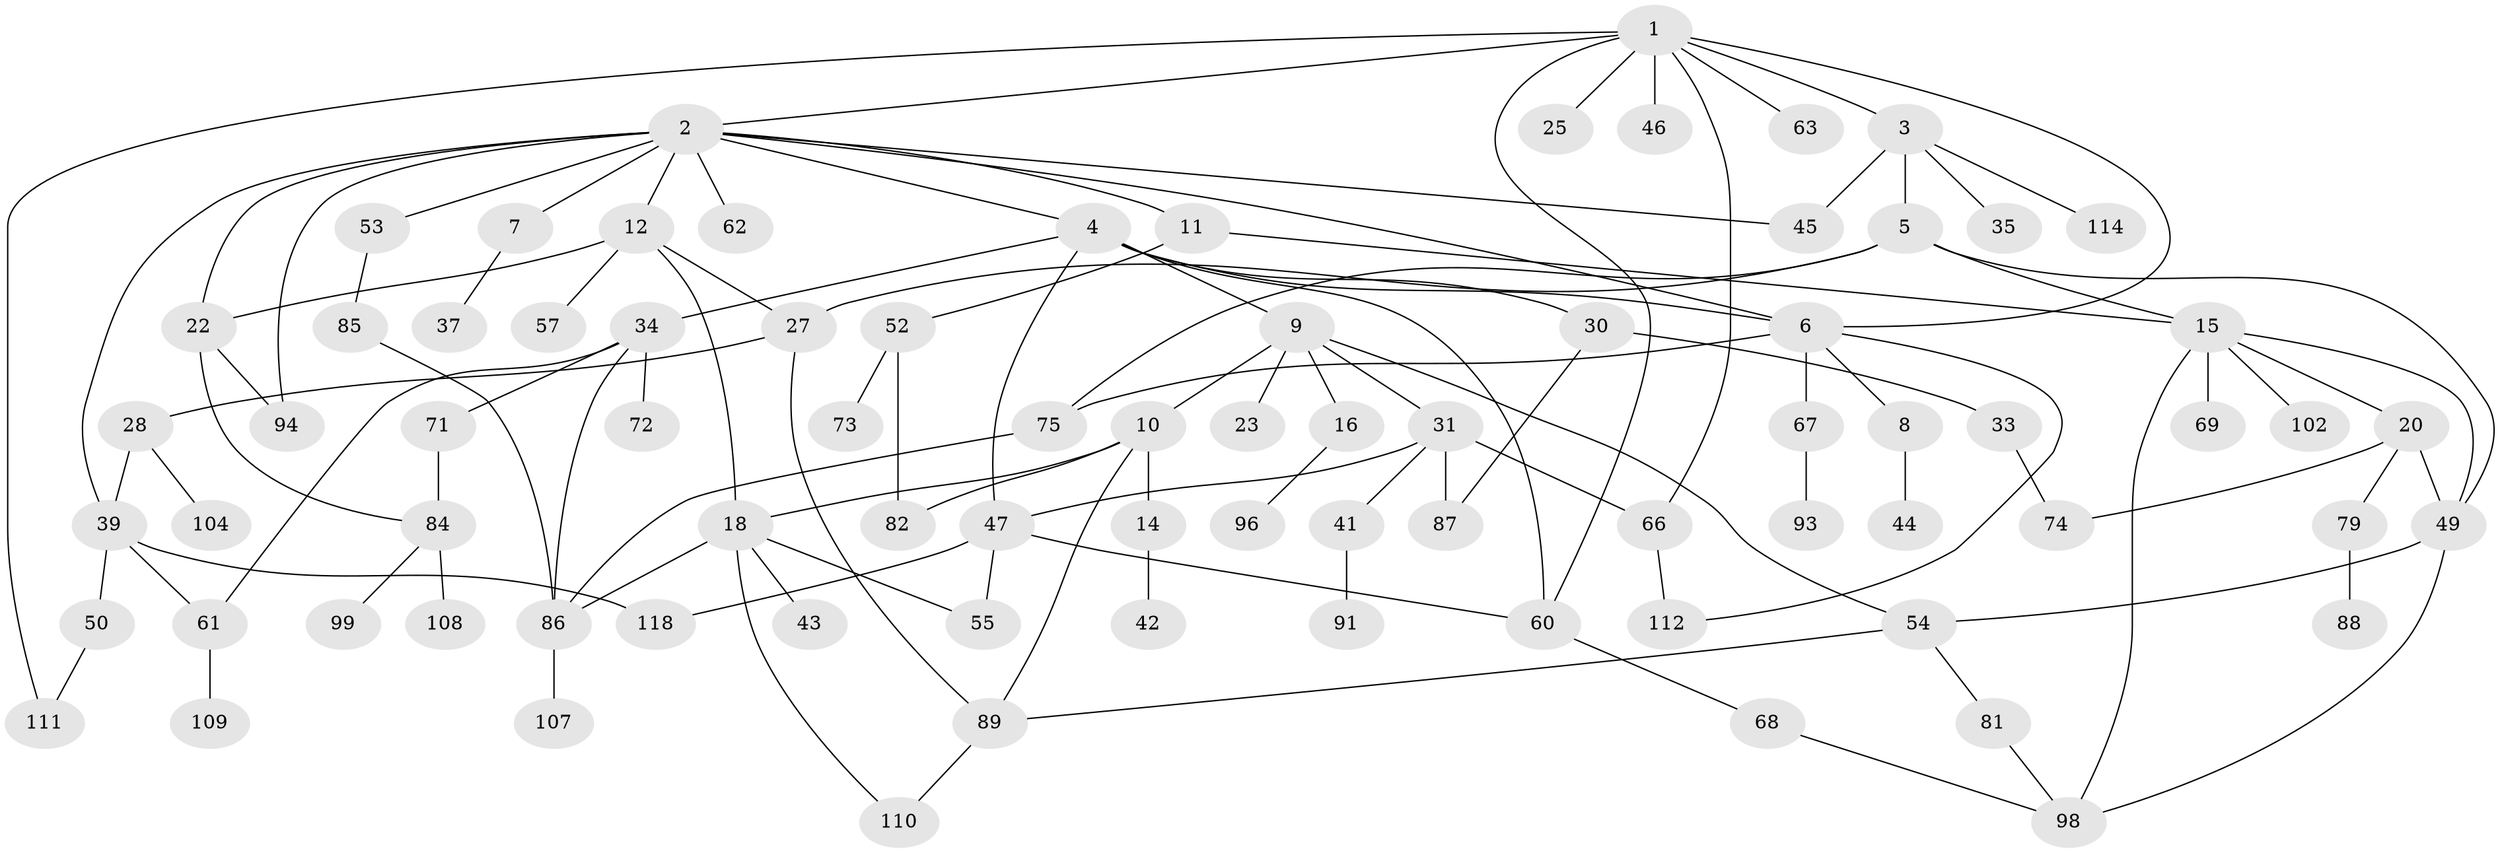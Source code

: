 // original degree distribution, {7: 0.025210084033613446, 11: 0.008403361344537815, 5: 0.05042016806722689, 4: 0.11764705882352941, 3: 0.20168067226890757, 6: 0.01680672268907563, 2: 0.31092436974789917, 1: 0.2689075630252101}
// Generated by graph-tools (version 1.1) at 2025/41/03/06/25 10:41:29]
// undirected, 81 vertices, 115 edges
graph export_dot {
graph [start="1"]
  node [color=gray90,style=filled];
  1 [super="+32"];
  2 [super="+13"];
  3 [super="+97"];
  4 [super="+21"];
  5 [super="+17"];
  6 [super="+29"];
  7 [super="+26"];
  8;
  9 [super="+119"];
  10 [super="+59"];
  11;
  12 [super="+24"];
  14;
  15 [super="+19"];
  16 [super="+100"];
  18 [super="+106"];
  20 [super="+78"];
  22 [super="+51"];
  23;
  25;
  27 [super="+36"];
  28 [super="+58"];
  30 [super="+40"];
  31 [super="+38"];
  33;
  34 [super="+56"];
  35;
  37;
  39 [super="+83"];
  41 [super="+77"];
  42 [super="+64"];
  43;
  44;
  45 [super="+80"];
  46;
  47 [super="+48"];
  49 [super="+70"];
  50;
  52 [super="+65"];
  53;
  54 [super="+103"];
  55;
  57;
  60 [super="+101"];
  61 [super="+115"];
  62;
  63;
  66 [super="+76"];
  67;
  68;
  69;
  71 [super="+105"];
  72;
  73 [super="+116"];
  74;
  75 [super="+113"];
  79;
  81;
  82;
  84 [super="+90"];
  85;
  86 [super="+92"];
  87;
  88;
  89 [super="+95"];
  91;
  93;
  94;
  96;
  98 [super="+117"];
  99;
  102;
  104;
  107;
  108;
  109;
  110;
  111;
  112;
  114;
  118;
  1 -- 2;
  1 -- 3;
  1 -- 6;
  1 -- 25;
  1 -- 60;
  1 -- 111;
  1 -- 66;
  1 -- 46;
  1 -- 63;
  2 -- 4;
  2 -- 7;
  2 -- 11;
  2 -- 12;
  2 -- 39;
  2 -- 45;
  2 -- 62;
  2 -- 94;
  2 -- 53;
  2 -- 22;
  2 -- 6;
  3 -- 5;
  3 -- 35;
  3 -- 114;
  3 -- 45;
  4 -- 9;
  4 -- 34;
  4 -- 6;
  4 -- 30;
  4 -- 47;
  4 -- 60;
  5 -- 27;
  5 -- 49;
  5 -- 75;
  5 -- 15;
  6 -- 8;
  6 -- 67;
  6 -- 75;
  6 -- 112;
  7 -- 37;
  8 -- 44;
  9 -- 10;
  9 -- 16;
  9 -- 23;
  9 -- 31;
  9 -- 54;
  10 -- 14;
  10 -- 82;
  10 -- 89;
  10 -- 18;
  11 -- 15;
  11 -- 52;
  12 -- 18;
  12 -- 27;
  12 -- 57;
  12 -- 22;
  14 -- 42;
  15 -- 102;
  15 -- 20;
  15 -- 69;
  15 -- 49;
  15 -- 98;
  16 -- 96;
  18 -- 43;
  18 -- 86;
  18 -- 110;
  18 -- 55;
  20 -- 79;
  20 -- 74;
  20 -- 49;
  22 -- 84 [weight=2];
  22 -- 94;
  27 -- 28;
  27 -- 89;
  28 -- 39;
  28 -- 104;
  30 -- 33;
  30 -- 87;
  31 -- 41;
  31 -- 87;
  31 -- 47;
  31 -- 66;
  33 -- 74;
  34 -- 86;
  34 -- 72;
  34 -- 71;
  34 -- 61;
  39 -- 50;
  39 -- 61;
  39 -- 118;
  41 -- 91;
  47 -- 118;
  47 -- 55;
  47 -- 60;
  49 -- 98;
  49 -- 54;
  50 -- 111;
  52 -- 73;
  52 -- 82;
  53 -- 85;
  54 -- 81;
  54 -- 89;
  60 -- 68;
  61 -- 109;
  66 -- 112;
  67 -- 93;
  68 -- 98;
  71 -- 84;
  75 -- 86;
  79 -- 88;
  81 -- 98;
  84 -- 99;
  84 -- 108;
  85 -- 86;
  86 -- 107;
  89 -- 110;
}
